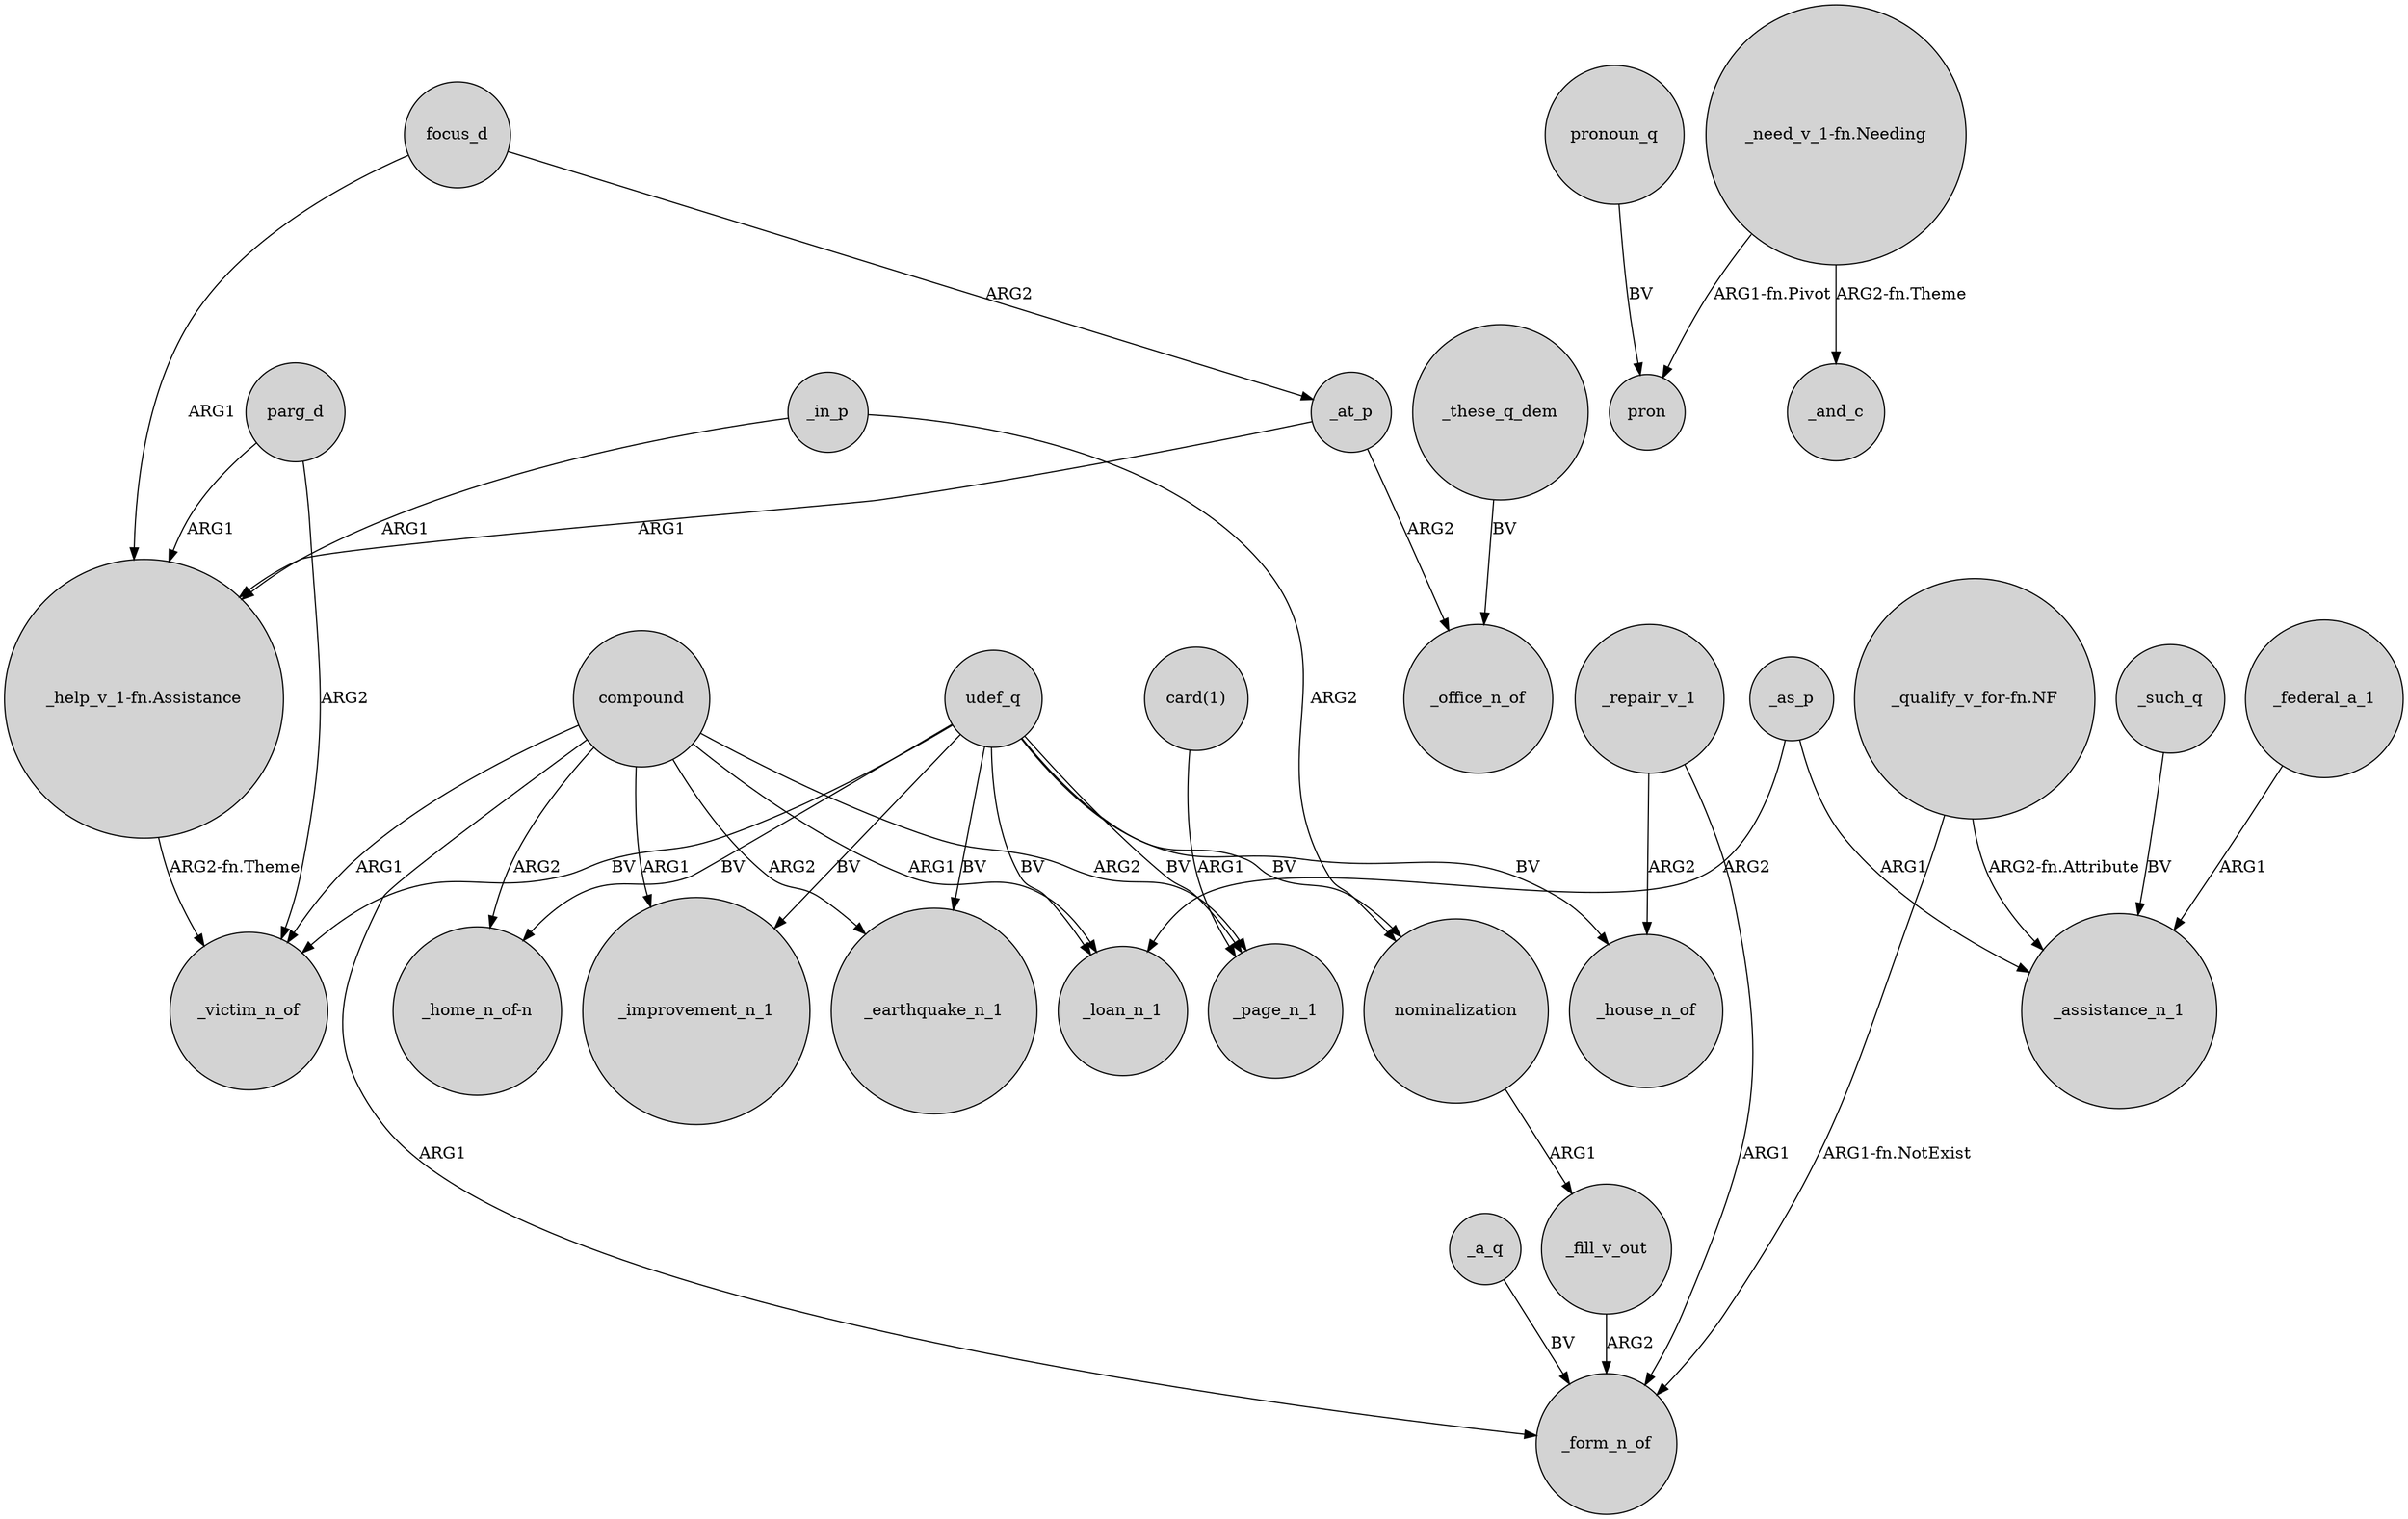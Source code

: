digraph {
	node [shape=circle style=filled]
	parg_d -> _victim_n_of [label=ARG2]
	compound -> _earthquake_n_1 [label=ARG2]
	compound -> _victim_n_of [label=ARG1]
	_such_q -> _assistance_n_1 [label=BV]
	_federal_a_1 -> _assistance_n_1 [label=ARG1]
	focus_d -> "_help_v_1-fn.Assistance" [label=ARG1]
	udef_q -> _victim_n_of [label=BV]
	"_help_v_1-fn.Assistance" -> _victim_n_of [label="ARG2-fn.Theme"]
	_these_q_dem -> _office_n_of [label=BV]
	udef_q -> "_home_n_of-n" [label=BV]
	_a_q -> _form_n_of [label=BV]
	_in_p -> "_help_v_1-fn.Assistance" [label=ARG1]
	focus_d -> _at_p [label=ARG2]
	compound -> _improvement_n_1 [label=ARG1]
	pronoun_q -> pron [label=BV]
	_as_p -> _assistance_n_1 [label=ARG1]
	"_need_v_1-fn.Needing" -> pron [label="ARG1-fn.Pivot"]
	_repair_v_1 -> _form_n_of [label=ARG1]
	_at_p -> "_help_v_1-fn.Assistance" [label=ARG1]
	"_need_v_1-fn.Needing" -> _and_c [label="ARG2-fn.Theme"]
	udef_q -> nominalization [label=BV]
	_as_p -> _loan_n_1 [label=ARG2]
	compound -> _loan_n_1 [label=ARG1]
	udef_q -> _house_n_of [label=BV]
	"_qualify_v_for-fn.NF" -> _assistance_n_1 [label="ARG2-fn.Attribute"]
	parg_d -> "_help_v_1-fn.Assistance" [label=ARG1]
	_at_p -> _office_n_of [label=ARG2]
	compound -> _page_n_1 [label=ARG2]
	udef_q -> _improvement_n_1 [label=BV]
	compound -> "_home_n_of-n" [label=ARG2]
	compound -> _form_n_of [label=ARG1]
	"card(1)" -> _page_n_1 [label=ARG1]
	_in_p -> nominalization [label=ARG2]
	nominalization -> _fill_v_out [label=ARG1]
	_fill_v_out -> _form_n_of [label=ARG2]
	udef_q -> _page_n_1 [label=BV]
	"_qualify_v_for-fn.NF" -> _form_n_of [label="ARG1-fn.NotExist"]
	udef_q -> _loan_n_1 [label=BV]
	_repair_v_1 -> _house_n_of [label=ARG2]
	udef_q -> _earthquake_n_1 [label=BV]
}
